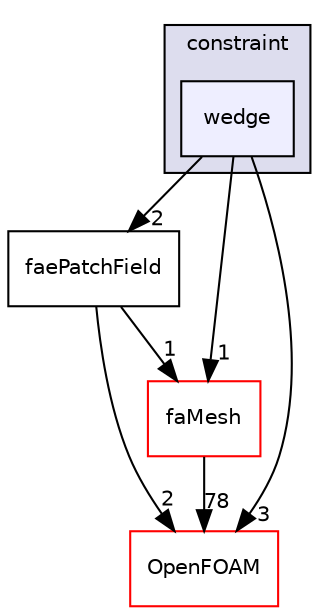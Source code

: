 digraph "src/finiteArea/fields/faePatchFields/constraint/wedge" {
  bgcolor=transparent;
  compound=true
  node [ fontsize="10", fontname="Helvetica"];
  edge [ labelfontsize="10", labelfontname="Helvetica"];
  subgraph clusterdir_e83479c5cbdc0de817f80b34628cf9bc {
    graph [ bgcolor="#ddddee", pencolor="black", label="constraint" fontname="Helvetica", fontsize="10", URL="dir_e83479c5cbdc0de817f80b34628cf9bc.html"]
  dir_d8a163c547702fe8c54b191e02dd853c [shape=box, label="wedge", style="filled", fillcolor="#eeeeff", pencolor="black", URL="dir_d8a163c547702fe8c54b191e02dd853c.html"];
  }
  dir_89f267ce19ccb856c83f45a6dc92ab14 [shape=box label="faePatchField" URL="dir_89f267ce19ccb856c83f45a6dc92ab14.html"];
  dir_c5473ff19b20e6ec4dfe5c310b3778a8 [shape=box label="OpenFOAM" color="red" URL="dir_c5473ff19b20e6ec4dfe5c310b3778a8.html"];
  dir_f14612db68a06d13a87d37d60dc895d5 [shape=box label="faMesh" color="red" URL="dir_f14612db68a06d13a87d37d60dc895d5.html"];
  dir_d8a163c547702fe8c54b191e02dd853c->dir_89f267ce19ccb856c83f45a6dc92ab14 [headlabel="2", labeldistance=1.5 headhref="dir_000747_000748.html"];
  dir_d8a163c547702fe8c54b191e02dd853c->dir_c5473ff19b20e6ec4dfe5c310b3778a8 [headlabel="3", labeldistance=1.5 headhref="dir_000747_002151.html"];
  dir_d8a163c547702fe8c54b191e02dd853c->dir_f14612db68a06d13a87d37d60dc895d5 [headlabel="1", labeldistance=1.5 headhref="dir_000747_000719.html"];
  dir_89f267ce19ccb856c83f45a6dc92ab14->dir_c5473ff19b20e6ec4dfe5c310b3778a8 [headlabel="2", labeldistance=1.5 headhref="dir_000748_002151.html"];
  dir_89f267ce19ccb856c83f45a6dc92ab14->dir_f14612db68a06d13a87d37d60dc895d5 [headlabel="1", labeldistance=1.5 headhref="dir_000748_000719.html"];
  dir_f14612db68a06d13a87d37d60dc895d5->dir_c5473ff19b20e6ec4dfe5c310b3778a8 [headlabel="78", labeldistance=1.5 headhref="dir_000719_002151.html"];
}
